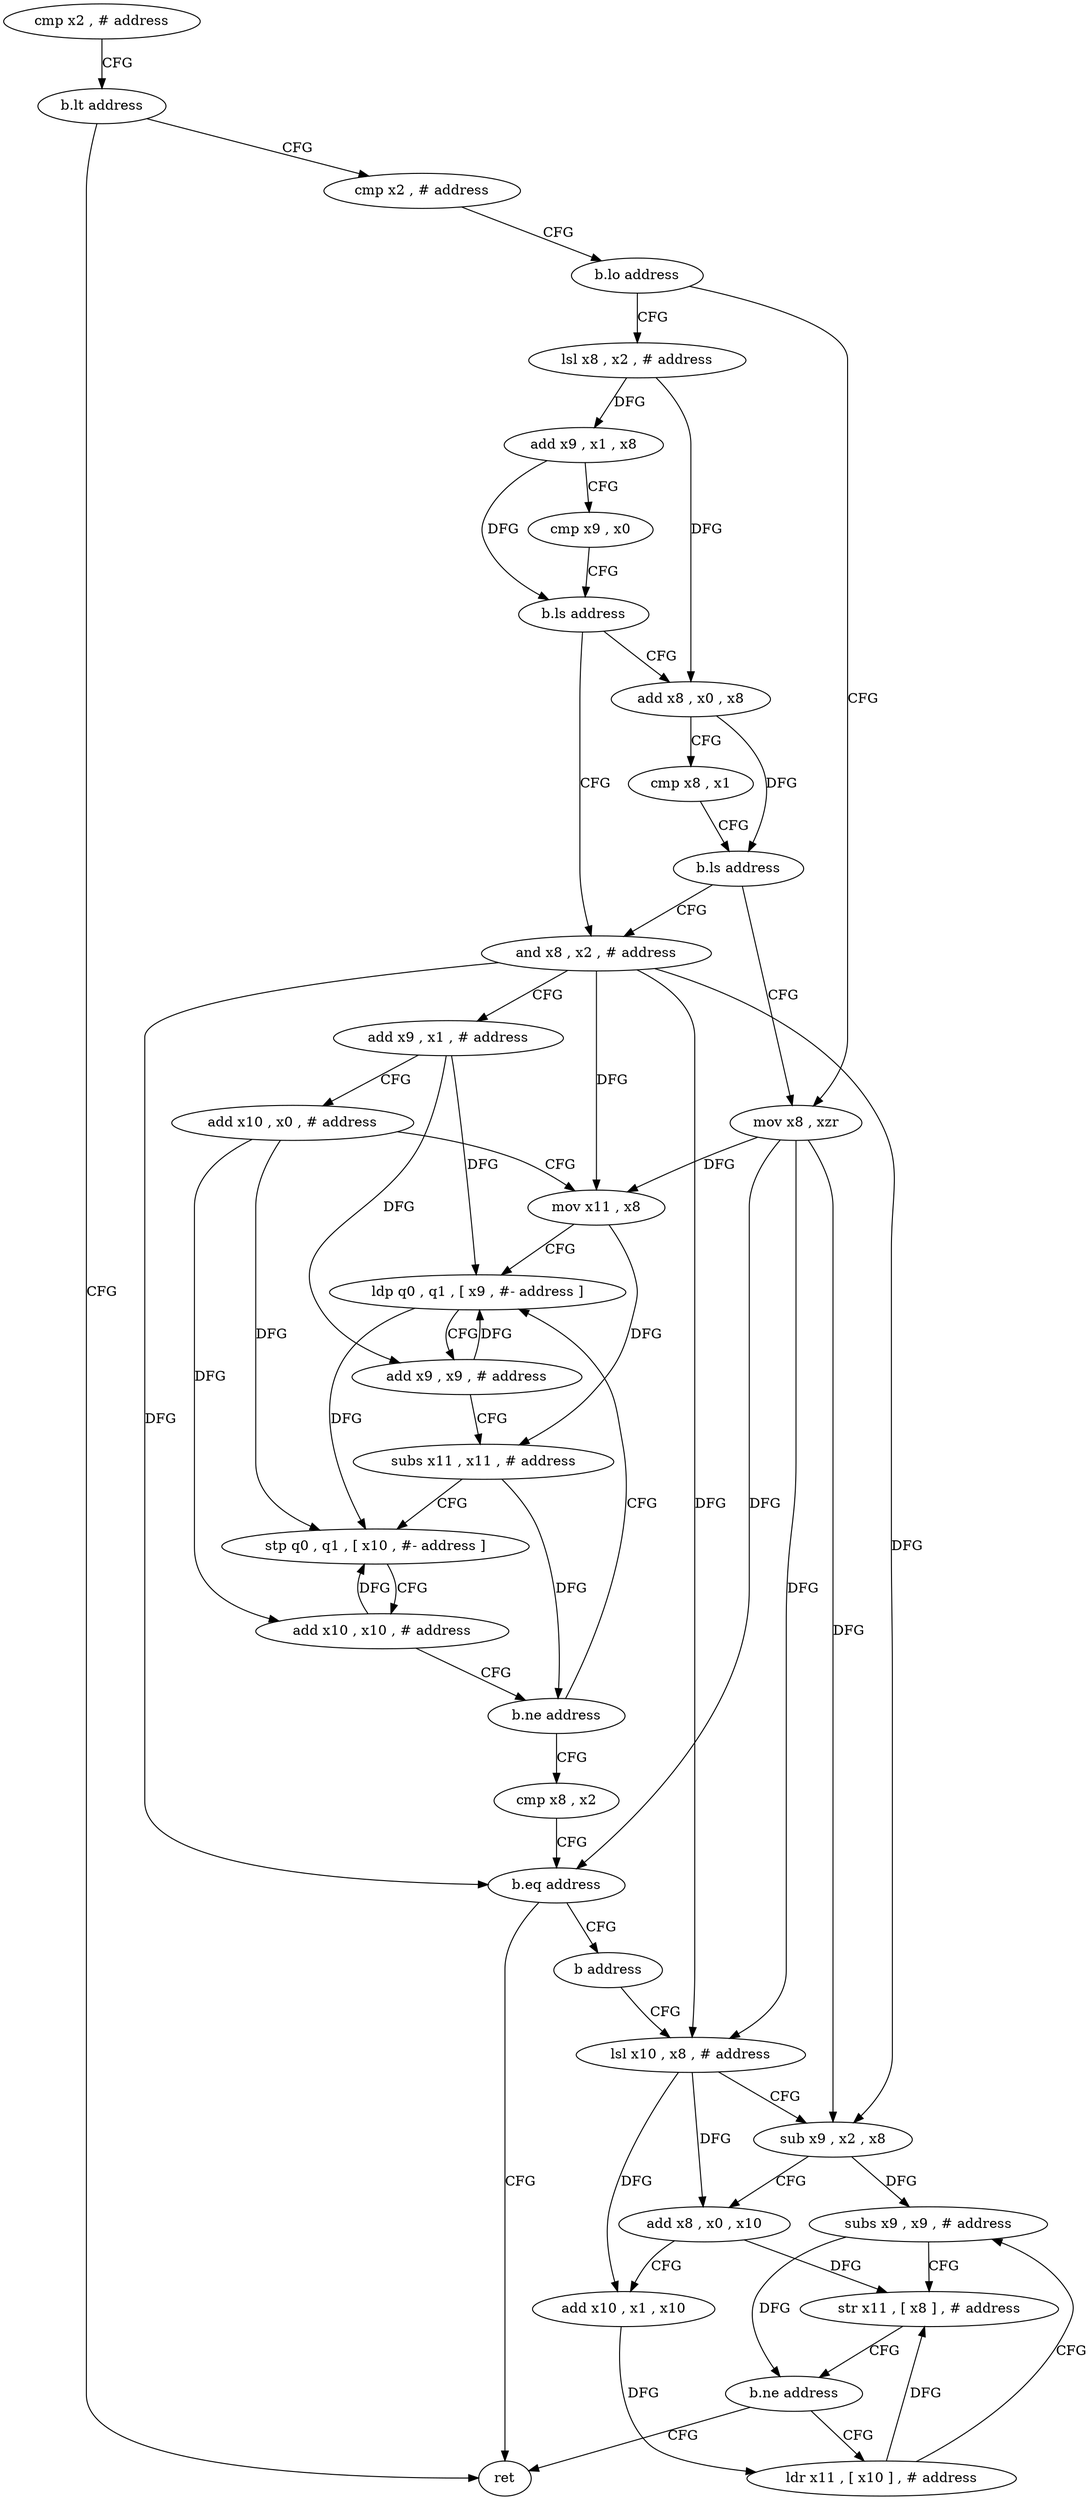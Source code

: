 digraph "func" {
"4220352" [label = "cmp x2 , # address" ]
"4220356" [label = "b.lt address" ]
"4220432" [label = "ret" ]
"4220360" [label = "cmp x2 , # address" ]
"4220364" [label = "b.lo address" ]
"4220396" [label = "mov x8 , xzr" ]
"4220368" [label = "lsl x8 , x2 , # address" ]
"4220400" [label = "lsl x10 , x8 , # address" ]
"4220372" [label = "add x9 , x1 , x8" ]
"4220376" [label = "cmp x9 , x0" ]
"4220380" [label = "b.ls address" ]
"4220436" [label = "and x8 , x2 , # address" ]
"4220384" [label = "add x8 , x0 , x8" ]
"4220416" [label = "ldr x11 , [ x10 ] , # address" ]
"4220420" [label = "subs x9 , x9 , # address" ]
"4220424" [label = "str x11 , [ x8 ] , # address" ]
"4220428" [label = "b.ne address" ]
"4220440" [label = "add x9 , x1 , # address" ]
"4220444" [label = "add x10 , x0 , # address" ]
"4220448" [label = "mov x11 , x8" ]
"4220452" [label = "ldp q0 , q1 , [ x9 , #- address ]" ]
"4220388" [label = "cmp x8 , x1" ]
"4220392" [label = "b.ls address" ]
"4220456" [label = "add x9 , x9 , # address" ]
"4220460" [label = "subs x11 , x11 , # address" ]
"4220464" [label = "stp q0 , q1 , [ x10 , #- address ]" ]
"4220468" [label = "add x10 , x10 , # address" ]
"4220472" [label = "b.ne address" ]
"4220476" [label = "cmp x8 , x2" ]
"4220480" [label = "b.eq address" ]
"4220484" [label = "b address" ]
"4220404" [label = "sub x9 , x2 , x8" ]
"4220408" [label = "add x8 , x0 , x10" ]
"4220412" [label = "add x10 , x1 , x10" ]
"4220352" -> "4220356" [ label = "CFG" ]
"4220356" -> "4220432" [ label = "CFG" ]
"4220356" -> "4220360" [ label = "CFG" ]
"4220360" -> "4220364" [ label = "CFG" ]
"4220364" -> "4220396" [ label = "CFG" ]
"4220364" -> "4220368" [ label = "CFG" ]
"4220396" -> "4220400" [ label = "DFG" ]
"4220396" -> "4220404" [ label = "DFG" ]
"4220396" -> "4220448" [ label = "DFG" ]
"4220396" -> "4220480" [ label = "DFG" ]
"4220368" -> "4220372" [ label = "DFG" ]
"4220368" -> "4220384" [ label = "DFG" ]
"4220400" -> "4220404" [ label = "CFG" ]
"4220400" -> "4220408" [ label = "DFG" ]
"4220400" -> "4220412" [ label = "DFG" ]
"4220372" -> "4220376" [ label = "CFG" ]
"4220372" -> "4220380" [ label = "DFG" ]
"4220376" -> "4220380" [ label = "CFG" ]
"4220380" -> "4220436" [ label = "CFG" ]
"4220380" -> "4220384" [ label = "CFG" ]
"4220436" -> "4220440" [ label = "CFG" ]
"4220436" -> "4220400" [ label = "DFG" ]
"4220436" -> "4220404" [ label = "DFG" ]
"4220436" -> "4220448" [ label = "DFG" ]
"4220436" -> "4220480" [ label = "DFG" ]
"4220384" -> "4220388" [ label = "CFG" ]
"4220384" -> "4220392" [ label = "DFG" ]
"4220416" -> "4220420" [ label = "CFG" ]
"4220416" -> "4220424" [ label = "DFG" ]
"4220420" -> "4220424" [ label = "CFG" ]
"4220420" -> "4220428" [ label = "DFG" ]
"4220424" -> "4220428" [ label = "CFG" ]
"4220428" -> "4220416" [ label = "CFG" ]
"4220428" -> "4220432" [ label = "CFG" ]
"4220440" -> "4220444" [ label = "CFG" ]
"4220440" -> "4220452" [ label = "DFG" ]
"4220440" -> "4220456" [ label = "DFG" ]
"4220444" -> "4220448" [ label = "CFG" ]
"4220444" -> "4220464" [ label = "DFG" ]
"4220444" -> "4220468" [ label = "DFG" ]
"4220448" -> "4220452" [ label = "CFG" ]
"4220448" -> "4220460" [ label = "DFG" ]
"4220452" -> "4220456" [ label = "CFG" ]
"4220452" -> "4220464" [ label = "DFG" ]
"4220388" -> "4220392" [ label = "CFG" ]
"4220392" -> "4220436" [ label = "CFG" ]
"4220392" -> "4220396" [ label = "CFG" ]
"4220456" -> "4220460" [ label = "CFG" ]
"4220456" -> "4220452" [ label = "DFG" ]
"4220460" -> "4220464" [ label = "CFG" ]
"4220460" -> "4220472" [ label = "DFG" ]
"4220464" -> "4220468" [ label = "CFG" ]
"4220468" -> "4220472" [ label = "CFG" ]
"4220468" -> "4220464" [ label = "DFG" ]
"4220472" -> "4220452" [ label = "CFG" ]
"4220472" -> "4220476" [ label = "CFG" ]
"4220476" -> "4220480" [ label = "CFG" ]
"4220480" -> "4220432" [ label = "CFG" ]
"4220480" -> "4220484" [ label = "CFG" ]
"4220484" -> "4220400" [ label = "CFG" ]
"4220404" -> "4220408" [ label = "CFG" ]
"4220404" -> "4220420" [ label = "DFG" ]
"4220408" -> "4220412" [ label = "CFG" ]
"4220408" -> "4220424" [ label = "DFG" ]
"4220412" -> "4220416" [ label = "DFG" ]
}
